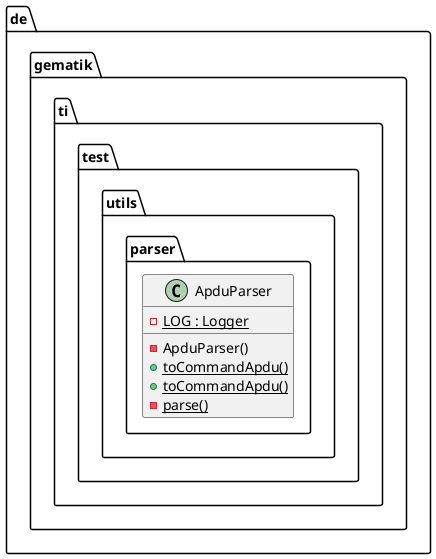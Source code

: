 @startuml

  package de.gematik.ti.test.utils.parser {
    class ApduParser {
        {static} - LOG : Logger
        - ApduParser()
        {static} + toCommandApdu()
        {static} + toCommandApdu()
        {static} - parse()
    }
  }


@enduml
